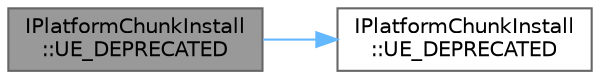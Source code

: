 digraph "IPlatformChunkInstall::UE_DEPRECATED"
{
 // INTERACTIVE_SVG=YES
 // LATEX_PDF_SIZE
  bgcolor="transparent";
  edge [fontname=Helvetica,fontsize=10,labelfontname=Helvetica,labelfontsize=10];
  node [fontname=Helvetica,fontsize=10,shape=box,height=0.2,width=0.4];
  rankdir="LR";
  Node1 [id="Node000001",label="IPlatformChunkInstall\l::UE_DEPRECATED",height=0.2,width=0.4,color="gray40", fillcolor="grey60", style="filled", fontcolor="black",tooltip="Remove a delegate callback on named chunk install completion."];
  Node1 -> Node2 [id="edge1_Node000001_Node000002",color="steelblue1",style="solid",tooltip=" "];
  Node2 [id="Node000002",label="IPlatformChunkInstall\l::UE_DEPRECATED",height=0.2,width=0.4,color="grey40", fillcolor="white", style="filled",URL="$d5/dc7/classIPlatformChunkInstall.html#aadacf591c33700b2e532b26fef20a3bc",tooltip="Request a delegate callback on named chunk install completion or failure."];
}
